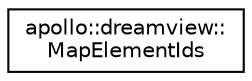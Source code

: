 digraph "Graphical Class Hierarchy"
{
  edge [fontname="Helvetica",fontsize="10",labelfontname="Helvetica",labelfontsize="10"];
  node [fontname="Helvetica",fontsize="10",shape=record];
  rankdir="LR";
  Node1 [label="apollo::dreamview::\lMapElementIds",height=0.2,width=0.4,color="black", fillcolor="white", style="filled",URL="$structapollo_1_1dreamview_1_1MapElementIds.html"];
}

